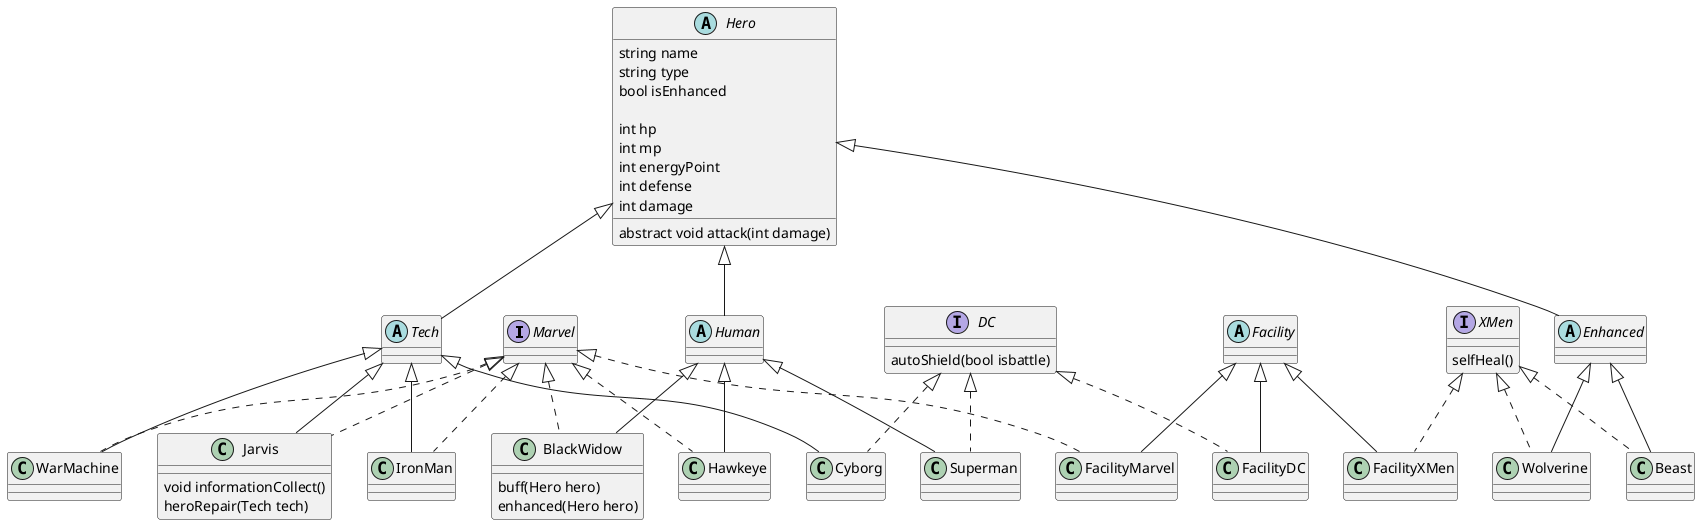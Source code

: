 @startuml
'https://plantuml.com/class-diagram

interface Marvel {
}
interface DC {
    autoShield(bool isbattle)
}
interface XMen  {
    selfHeal()
}
abstract class Facility{
}

class  FacilityMarvel extends Facility implements Marvel{
}
class  FacilityDC extends Facility implements DC{
}
class  FacilityXMen extends Facility implements XMen{
}


abstract class Hero {
    string name
    string type
    bool isEnhanced

    int hp
    int mp
    int energyPoint
    int defense
    int damage

    abstract void attack(int damage)
}

abstract class Human extends Hero {

}
abstract class Enhanced extends Hero {

}
abstract class Tech extends Hero {

}

class Hawkeye extends Human implements Marvel{
}
class BlackWidow extends Human implements Marvel{
    buff(Hero hero)
    enhanced(Hero hero)
}
class IronMan extends Tech implements Marvel{
}
class WarMachine extends Tech implements Marvel{
}
class Jarvis extends Tech implements Marvel{
    void informationCollect()
    heroRepair(Tech tech)
}

class Superman extends Human implements DC{
}

class Wolverine extends Enhanced implements XMen{
}
class Beast extends Enhanced implements XMen{
}

class Cyborg extends Tech implements DC{
}


@enduml